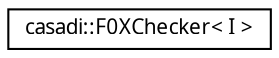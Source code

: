 digraph "Graphical Class Hierarchy"
{
  edge [fontname="FreeSans.ttf",fontsize="10",labelfontname="FreeSans.ttf",labelfontsize="10"];
  node [fontname="FreeSans.ttf",fontsize="10",shape=record];
  rankdir="LR";
  Node1 [label="casadi::F0XChecker\< I \>",height=0.2,width=0.4,color="black", fillcolor="white", style="filled",URL="$db/d28/structcasadi_1_1F0XChecker.html"];
}
